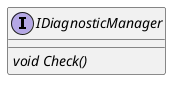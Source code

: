 @startuml
'https://plantuml.com/class-diagram

!startsub IDiagnosticManagerSub

interface IDiagnosticManager
{
    {abstract} void Check()
}
!endsub

@enduml